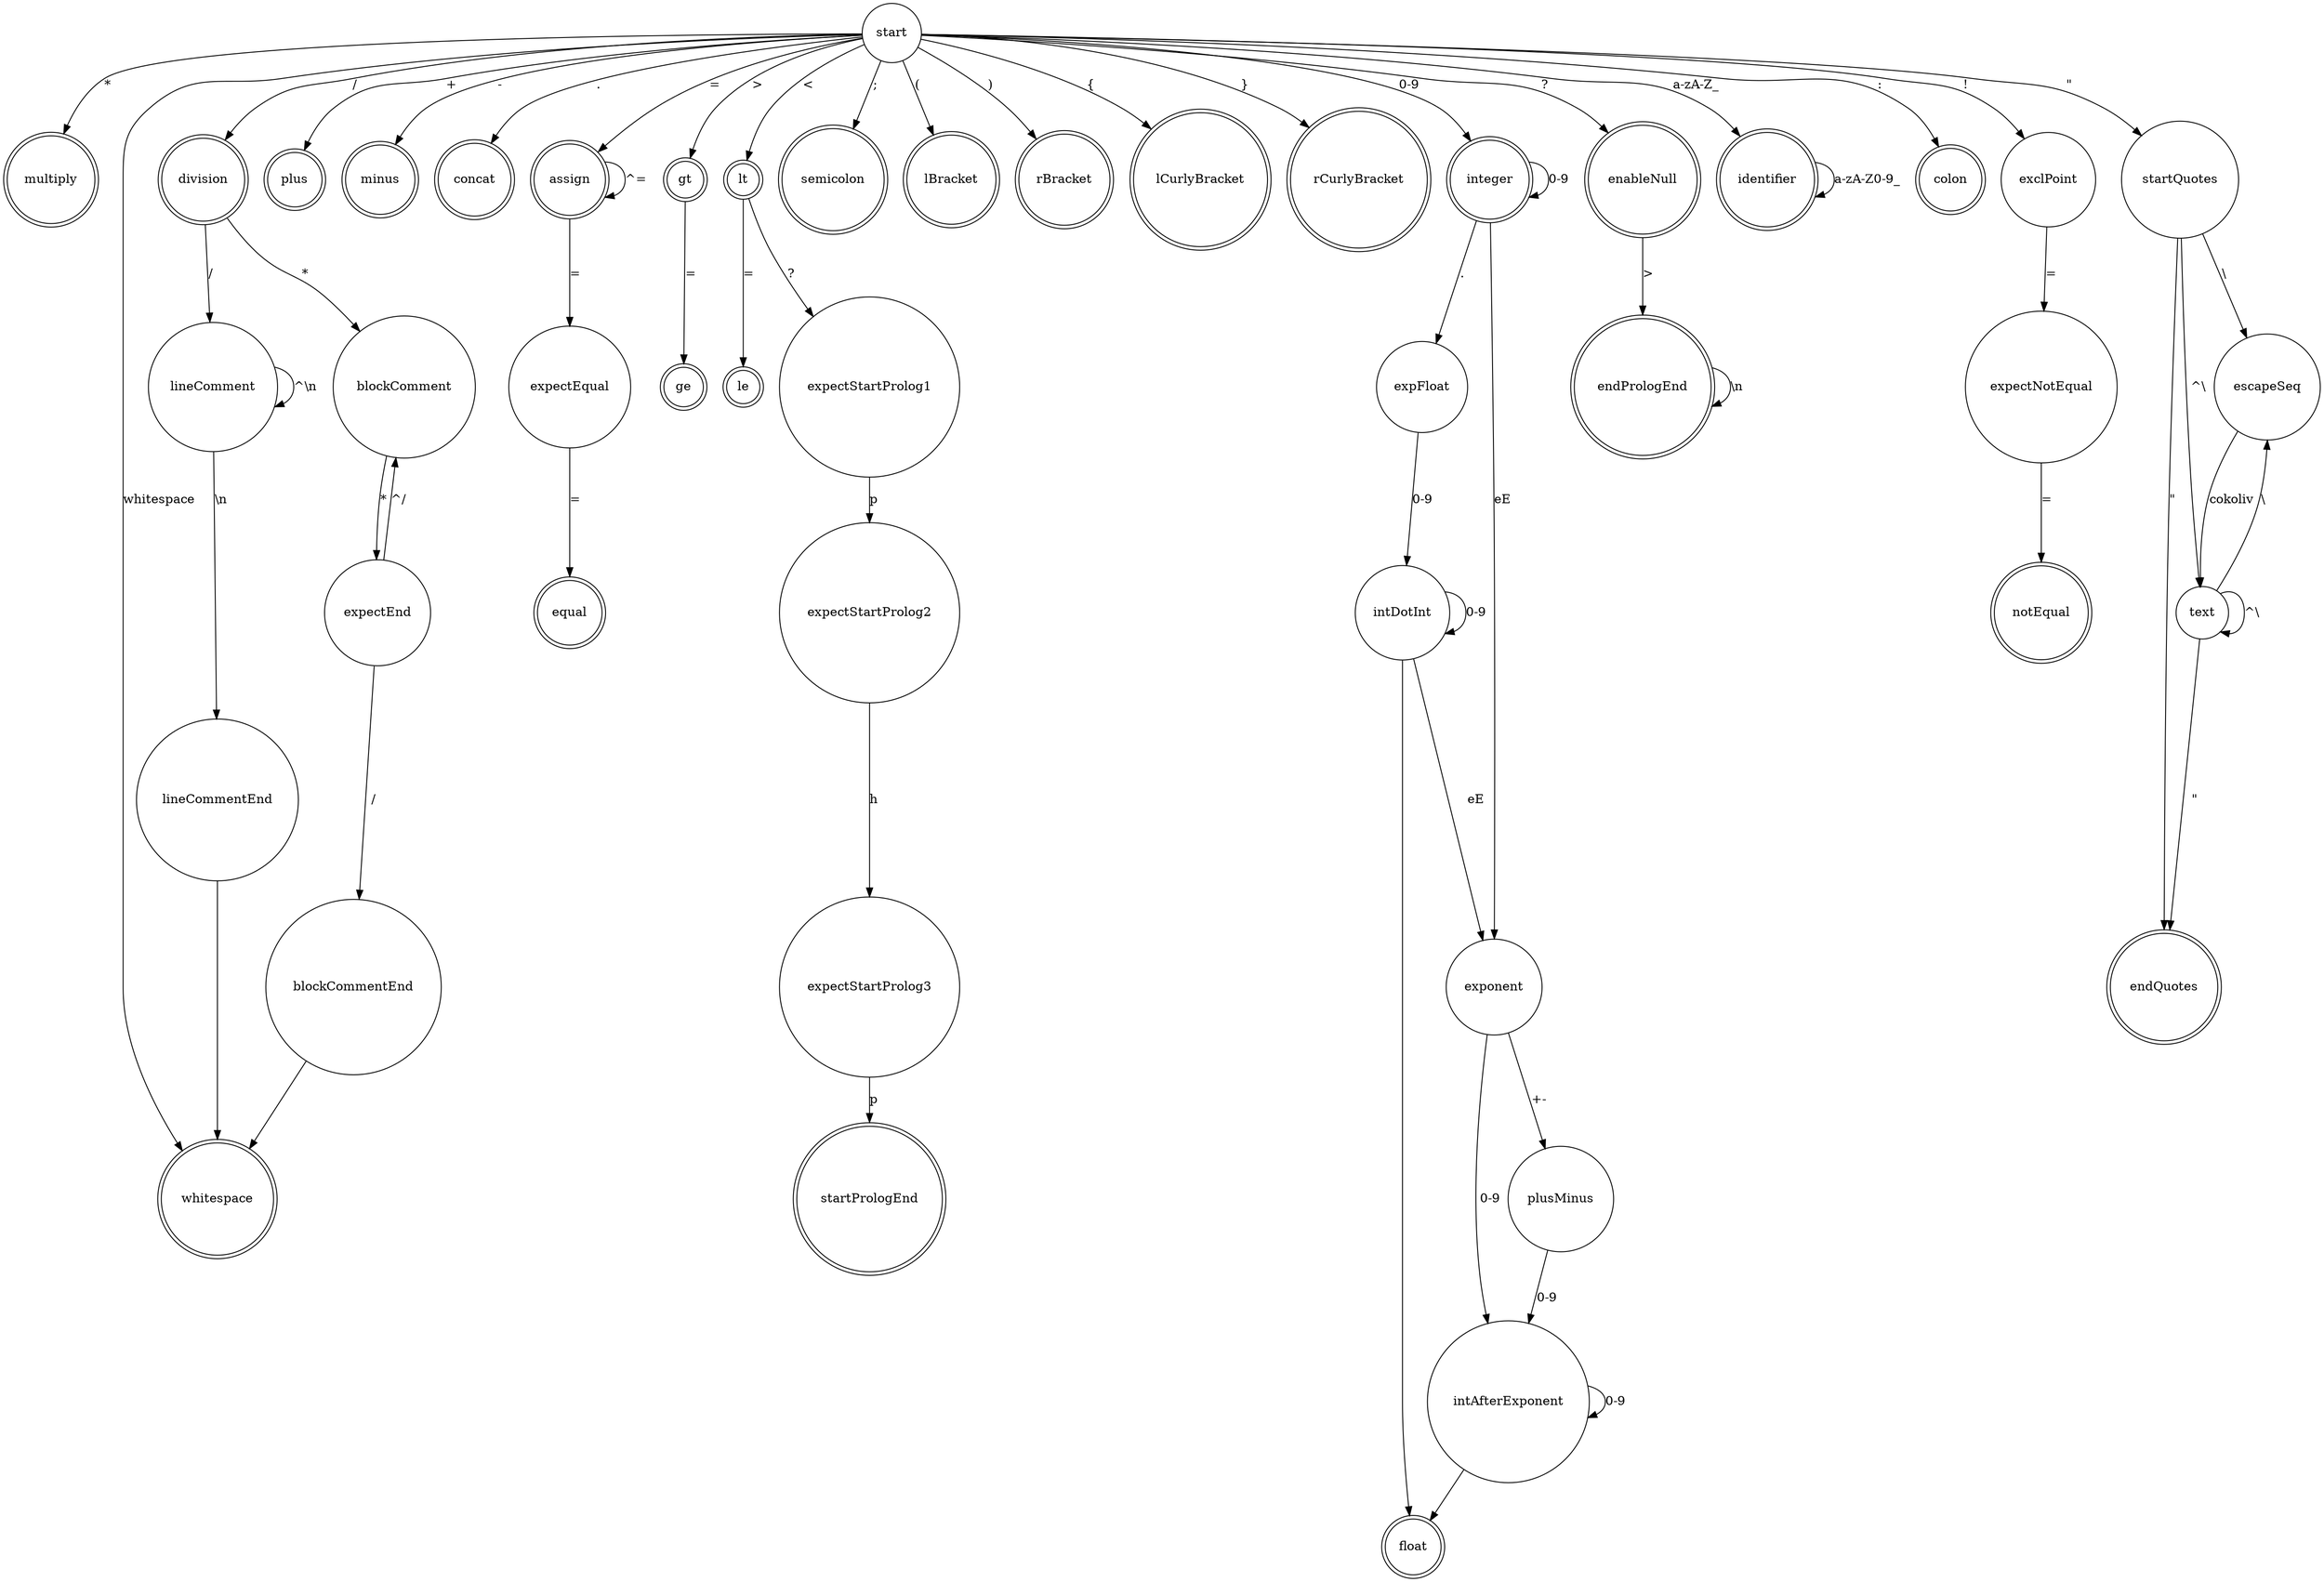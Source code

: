 digraph G {
    node [shape=circle]{
        node [shape=doublecircle]
        multiply
        division
        plus
        minus
        concat
        assign
        equal
        gt
        ge
        lt
        le
        semicolon
        lBracket
        rBracket
        lCurlyBracket 
        rCurlyBracket 
        notEqual
        integer 
        float
        endQuotes
        whitespace
        startPrologEnd
        endPrologEnd
        enableNull
        identifier
        colon
    }

    start -> multiply [label = "*"]
    
    start -> division [label = "/"]
    division -> lineComment [label="/"]
    lineComment -> lineComment [label="^\\n"]
    lineComment -> lineCommentEnd [label="\\n"]
    lineCommentEnd -> whitespace
    division -> blockComment [label="*"]
    blockComment -> expectEnd[label="*"]
    expectEnd -> blockComment[label="^/"]
    expectEnd -> blockCommentEnd[label="/"]
    blockCommentEnd -> whitespace

    start -> plus[label="+"]

    start -> minus[label="-"]

    start -> concat[label="."]

    start -> assign[label="="]
    assign -> assign[label="^="]
    assign -> expectEqual[label="="]
    expectEqual -> equal[label="="]

    start -> gt[label=">"]
    gt -> ge[label="="]
    
    start -> lt[label="<"]
    lt -> le[label="="]
    lt -> expectStartProlog1[label="?"]
    expectStartProlog1 -> expectStartProlog2[label="p"]
    expectStartProlog2 -> expectStartProlog3[label="h"]
    expectStartProlog3 -> startPrologEnd[label="p"]
    
    start -> enableNull[label="?"]
    enableNull -> endPrologEnd[label=">"]
    endPrologEnd -> endPrologEnd[label="\\n"]

    start -> exclPoint[label="!"]
    exclPoint -> expectNotEqual[label="="]
    expectNotEqual -> notEqual[label="="]

    start -> semicolon[label=";"]

    start -> lBracket[label="("]

    start -> rBracket[label=")"]

    start -> lCurlyBracket[label="{"]

    start -> rCurlyBracket[label="}"]

    start -> integer[label="0-9"]
    integer -> integer[label="0-9"]
    integer -> expFloat[label="."]
    expFloat -> intDotInt[label="0-9"]
    intDotInt -> intDotInt[label="0-9"]
    intDotInt -> float
    integer -> exponent[label="eE"]
    exponent -> intAfterExponent[label="0-9"]
    exponent -> plusMinus[label="+-"]
    plusMinus -> intAfterExponent[label="0-9"]
    intAfterExponent -> intAfterExponent[label="0-9"]
    intAfterExponent -> float
    intDotInt -> exponent[label="eE"]

    start -> startQuotes[label="\""]
    startQuotes -> endQuotes[label="\""]
    startQuotes -> escapeSeq[label="\\"]
    startQuotes -> text[label="^\\"]
    text -> escapeSeq[label="\\"]
    text -> text[label="^\\"]
    escapeSeq -> text[label="cokoliv"]
    text -> endQuotes[label="\""]

    start -> whitespace[label="whitespace"]
    
    start -> identifier[label="a-zA-Z_"]
    identifier -> identifier[label="a-zA-Z0-9_"]

    start -> colon[label=":"]
}